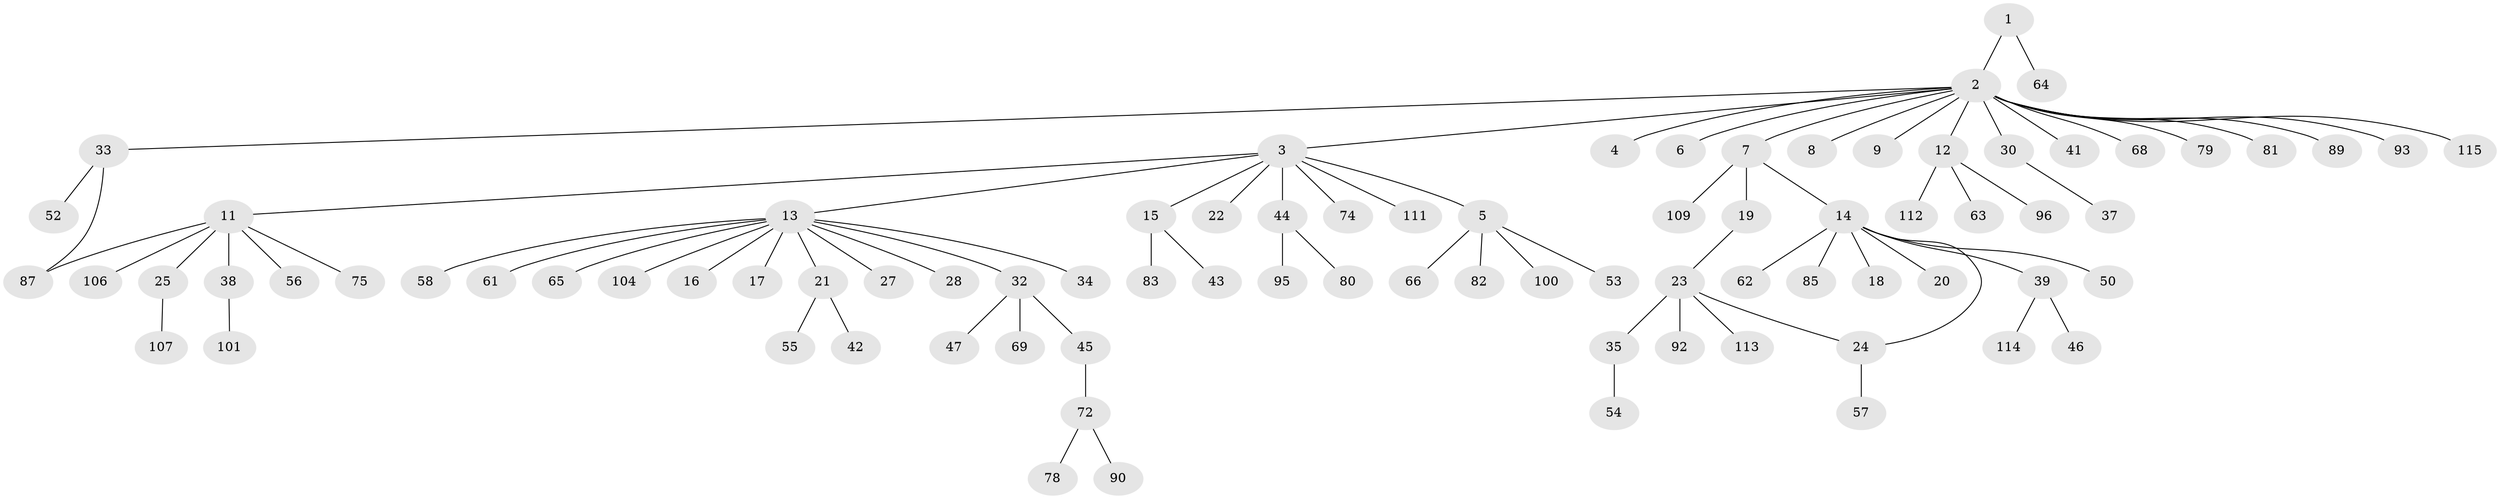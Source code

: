 // original degree distribution, {3: 0.07758620689655173, 18: 0.008620689655172414, 10: 0.008620689655172414, 1: 0.6293103448275862, 5: 0.02586206896551724, 2: 0.1810344827586207, 4: 0.04310344827586207, 8: 0.017241379310344827, 13: 0.008620689655172414}
// Generated by graph-tools (version 1.1) at 2025/11/02/27/25 16:11:13]
// undirected, 85 vertices, 86 edges
graph export_dot {
graph [start="1"]
  node [color=gray90,style=filled];
  1 [super="+88"];
  2 [super="+67"];
  3 [super="+10"];
  4;
  5 [super="+51"];
  6 [super="+76"];
  7 [super="+48"];
  8;
  9;
  11 [super="+97"];
  12 [super="+60"];
  13 [super="+26"];
  14 [super="+29"];
  15 [super="+99"];
  16;
  17;
  18;
  19 [super="+71"];
  20;
  21 [super="+36"];
  22;
  23 [super="+31"];
  24 [super="+40"];
  25 [super="+98"];
  27;
  28;
  30;
  32 [super="+70"];
  33 [super="+110"];
  34 [super="+116"];
  35 [super="+86"];
  37;
  38 [super="+77"];
  39 [super="+103"];
  41;
  42 [super="+84"];
  43 [super="+49"];
  44 [super="+59"];
  45;
  46;
  47;
  50;
  52;
  53 [super="+94"];
  54;
  55;
  56;
  57;
  58;
  61;
  62 [super="+91"];
  63 [super="+102"];
  64;
  65;
  66;
  68;
  69;
  72 [super="+73"];
  74;
  75;
  78 [super="+108"];
  79;
  80;
  81;
  82;
  83;
  85 [super="+105"];
  87;
  89;
  90;
  92;
  93;
  95;
  96;
  100;
  101;
  104;
  106;
  107;
  109;
  111;
  112;
  113;
  114;
  115;
  1 -- 2;
  1 -- 64;
  2 -- 3;
  2 -- 4;
  2 -- 6;
  2 -- 7;
  2 -- 8;
  2 -- 9;
  2 -- 12;
  2 -- 30;
  2 -- 33;
  2 -- 41;
  2 -- 68;
  2 -- 79;
  2 -- 81;
  2 -- 89;
  2 -- 93;
  2 -- 115;
  3 -- 5;
  3 -- 11;
  3 -- 13;
  3 -- 15;
  3 -- 22;
  3 -- 44;
  3 -- 74;
  3 -- 111;
  5 -- 53;
  5 -- 66;
  5 -- 82;
  5 -- 100;
  7 -- 14;
  7 -- 19;
  7 -- 109;
  11 -- 25;
  11 -- 38;
  11 -- 56;
  11 -- 75;
  11 -- 87;
  11 -- 106;
  12 -- 112;
  12 -- 96;
  12 -- 63;
  13 -- 16;
  13 -- 17;
  13 -- 21;
  13 -- 27;
  13 -- 28;
  13 -- 32;
  13 -- 34;
  13 -- 58;
  13 -- 61;
  13 -- 65;
  13 -- 104;
  14 -- 18;
  14 -- 20;
  14 -- 24;
  14 -- 39;
  14 -- 62;
  14 -- 85;
  14 -- 50;
  15 -- 43;
  15 -- 83;
  19 -- 23;
  21 -- 42;
  21 -- 55;
  23 -- 24;
  23 -- 35;
  23 -- 113;
  23 -- 92;
  24 -- 57;
  25 -- 107;
  30 -- 37;
  32 -- 45;
  32 -- 47;
  32 -- 69;
  33 -- 52;
  33 -- 87;
  35 -- 54;
  38 -- 101;
  39 -- 46;
  39 -- 114;
  44 -- 80;
  44 -- 95;
  45 -- 72;
  72 -- 90;
  72 -- 78;
}
